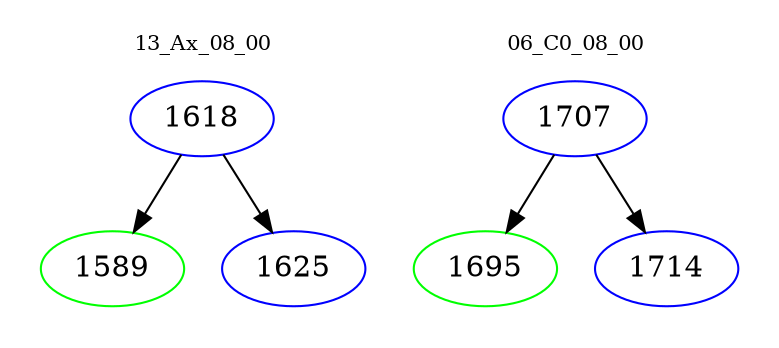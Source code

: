 digraph{
subgraph cluster_0 {
color = white
label = "13_Ax_08_00";
fontsize=10;
T0_1618 [label="1618", color="blue"]
T0_1618 -> T0_1589 [color="black"]
T0_1589 [label="1589", color="green"]
T0_1618 -> T0_1625 [color="black"]
T0_1625 [label="1625", color="blue"]
}
subgraph cluster_1 {
color = white
label = "06_C0_08_00";
fontsize=10;
T1_1707 [label="1707", color="blue"]
T1_1707 -> T1_1695 [color="black"]
T1_1695 [label="1695", color="green"]
T1_1707 -> T1_1714 [color="black"]
T1_1714 [label="1714", color="blue"]
}
}
